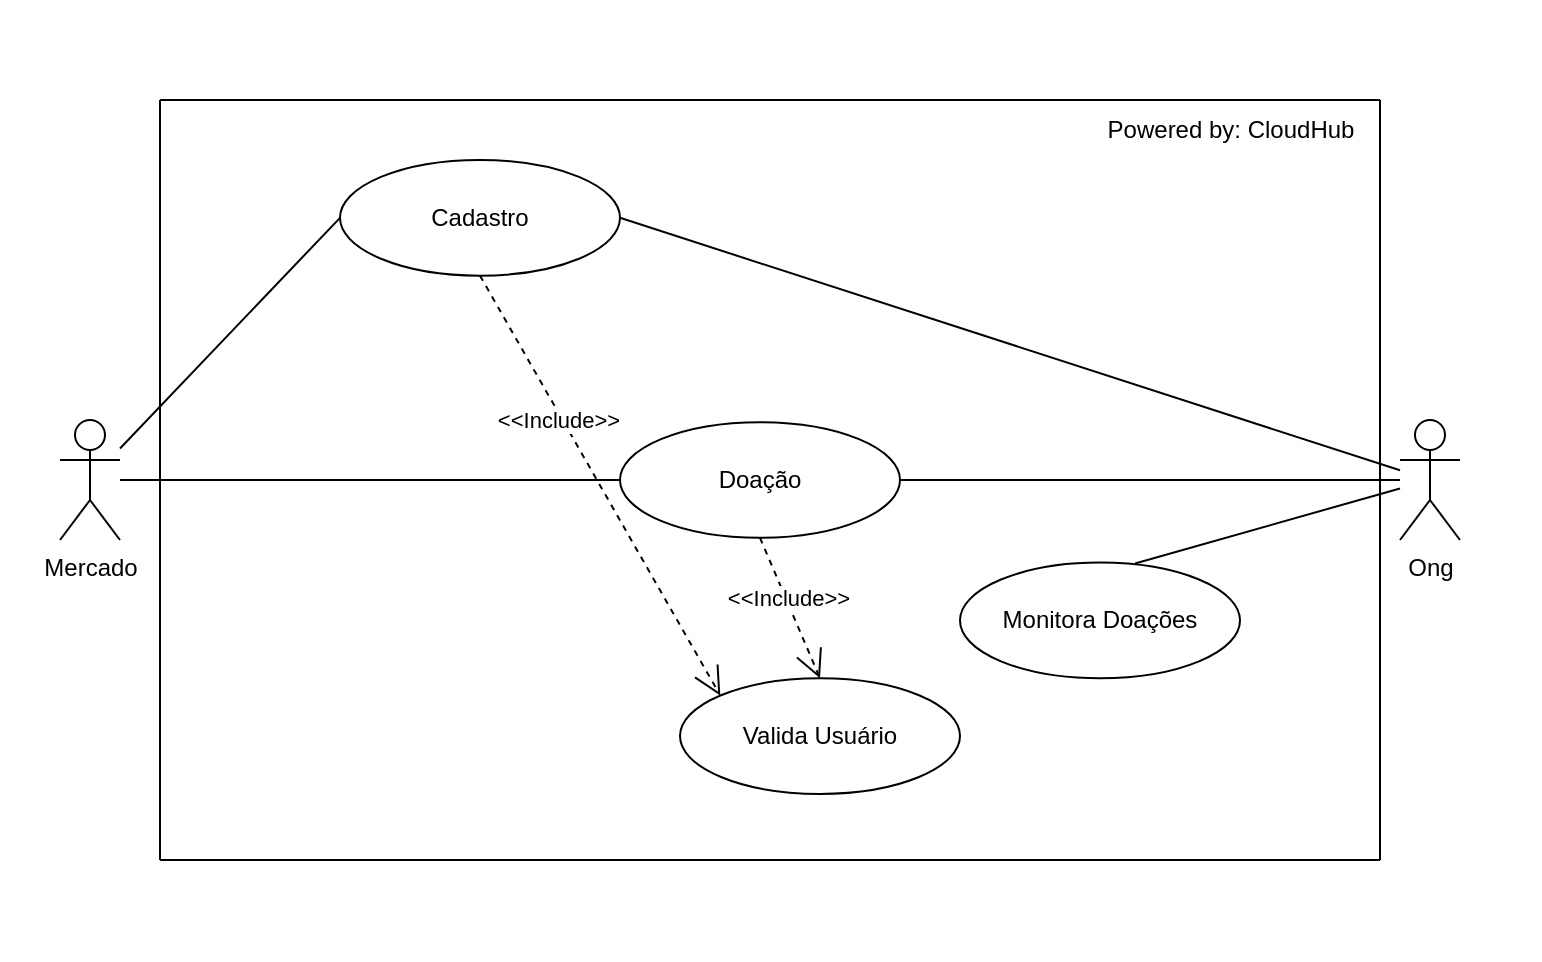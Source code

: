 <mxfile version="21.3.7" type="device">
  <diagram name="Página-1" id="3TDImCewVFmGeQhzMnVD">
    <mxGraphModel dx="1195" dy="657" grid="1" gridSize="10" guides="1" tooltips="1" connect="1" arrows="1" fold="1" page="1" pageScale="1" pageWidth="827" pageHeight="1169" math="0" shadow="0">
      <root>
        <mxCell id="0" />
        <mxCell id="1" parent="0" />
        <mxCell id="JZC71wfWjM9hJbuIRrXw-37" value="" style="rounded=0;whiteSpace=wrap;html=1;strokeColor=none;" vertex="1" parent="1">
          <mxGeometry x="20" y="90" width="770" height="480" as="geometry" />
        </mxCell>
        <mxCell id="JZC71wfWjM9hJbuIRrXw-1" value="Mercado" style="shape=umlActor;verticalLabelPosition=bottom;verticalAlign=top;html=1;outlineConnect=0;" vertex="1" parent="1">
          <mxGeometry x="50" y="300" width="30" height="60" as="geometry" />
        </mxCell>
        <mxCell id="JZC71wfWjM9hJbuIRrXw-3" value="Ong" style="shape=umlActor;verticalLabelPosition=bottom;verticalAlign=top;html=1;outlineConnect=0;" vertex="1" parent="1">
          <mxGeometry x="720" y="300" width="30" height="60" as="geometry" />
        </mxCell>
        <mxCell id="JZC71wfWjM9hJbuIRrXw-12" value="" style="group" vertex="1" connectable="0" parent="1">
          <mxGeometry x="100" y="140" width="610" height="380" as="geometry" />
        </mxCell>
        <mxCell id="JZC71wfWjM9hJbuIRrXw-4" value="" style="endArrow=none;html=1;rounded=0;" edge="1" parent="JZC71wfWjM9hJbuIRrXw-12">
          <mxGeometry width="50" height="50" relative="1" as="geometry">
            <mxPoint y="380.0" as="sourcePoint" />
            <mxPoint as="targetPoint" />
          </mxGeometry>
        </mxCell>
        <mxCell id="JZC71wfWjM9hJbuIRrXw-5" value="" style="endArrow=none;html=1;rounded=0;" edge="1" parent="JZC71wfWjM9hJbuIRrXw-12">
          <mxGeometry width="50" height="50" relative="1" as="geometry">
            <mxPoint x="610" y="380.0" as="sourcePoint" />
            <mxPoint x="610" as="targetPoint" />
          </mxGeometry>
        </mxCell>
        <mxCell id="JZC71wfWjM9hJbuIRrXw-6" value="" style="endArrow=none;html=1;rounded=0;" edge="1" parent="JZC71wfWjM9hJbuIRrXw-12">
          <mxGeometry width="50" height="50" relative="1" as="geometry">
            <mxPoint as="sourcePoint" />
            <mxPoint x="610" as="targetPoint" />
          </mxGeometry>
        </mxCell>
        <mxCell id="JZC71wfWjM9hJbuIRrXw-7" value="" style="endArrow=none;html=1;rounded=0;" edge="1" parent="JZC71wfWjM9hJbuIRrXw-12">
          <mxGeometry width="50" height="50" relative="1" as="geometry">
            <mxPoint y="380.0" as="sourcePoint" />
            <mxPoint x="610" y="380.0" as="targetPoint" />
          </mxGeometry>
        </mxCell>
        <mxCell id="JZC71wfWjM9hJbuIRrXw-8" value="Powered by: CloudHub" style="text;html=1;align=center;verticalAlign=middle;resizable=0;points=[];autosize=1;strokeColor=none;fillColor=none;" vertex="1" parent="JZC71wfWjM9hJbuIRrXw-12">
          <mxGeometry x="460" width="150" height="30" as="geometry" />
        </mxCell>
        <mxCell id="JZC71wfWjM9hJbuIRrXw-20" value="Cadastro" style="ellipse;whiteSpace=wrap;html=1;" vertex="1" parent="JZC71wfWjM9hJbuIRrXw-12">
          <mxGeometry x="90" y="29.996" width="140" height="57.826" as="geometry" />
        </mxCell>
        <mxCell id="JZC71wfWjM9hJbuIRrXw-21" value="Doação" style="ellipse;whiteSpace=wrap;html=1;" vertex="1" parent="JZC71wfWjM9hJbuIRrXw-12">
          <mxGeometry x="230" y="161.087" width="140" height="57.826" as="geometry" />
        </mxCell>
        <mxCell id="JZC71wfWjM9hJbuIRrXw-26" value="Valida Usuário" style="ellipse;whiteSpace=wrap;html=1;" vertex="1" parent="JZC71wfWjM9hJbuIRrXw-12">
          <mxGeometry x="260" y="289.13" width="140" height="57.826" as="geometry" />
        </mxCell>
        <mxCell id="JZC71wfWjM9hJbuIRrXw-27" value="" style="endArrow=open;endSize=12;dashed=1;html=1;rounded=0;exitX=0.5;exitY=1;exitDx=0;exitDy=0;entryX=0;entryY=0;entryDx=0;entryDy=0;" edge="1" parent="JZC71wfWjM9hJbuIRrXw-12" source="JZC71wfWjM9hJbuIRrXw-20" target="JZC71wfWjM9hJbuIRrXw-26">
          <mxGeometry width="160" relative="1" as="geometry">
            <mxPoint x="170" y="446.087" as="sourcePoint" />
            <mxPoint x="330" y="446.087" as="targetPoint" />
          </mxGeometry>
        </mxCell>
        <mxCell id="JZC71wfWjM9hJbuIRrXw-35" value="&amp;lt;&amp;lt;Include&amp;gt;&amp;gt;" style="edgeLabel;html=1;align=center;verticalAlign=middle;resizable=0;points=[];" vertex="1" connectable="0" parent="JZC71wfWjM9hJbuIRrXw-27">
          <mxGeometry x="-0.324" y="-2" relative="1" as="geometry">
            <mxPoint as="offset" />
          </mxGeometry>
        </mxCell>
        <mxCell id="JZC71wfWjM9hJbuIRrXw-28" value="" style="endArrow=open;endSize=12;dashed=1;html=1;rounded=0;exitX=0.5;exitY=1;exitDx=0;exitDy=0;entryX=0.5;entryY=0;entryDx=0;entryDy=0;" edge="1" parent="JZC71wfWjM9hJbuIRrXw-12" source="JZC71wfWjM9hJbuIRrXw-21" target="JZC71wfWjM9hJbuIRrXw-26">
          <mxGeometry width="160" relative="1" as="geometry">
            <mxPoint x="450" y="454.348" as="sourcePoint" />
            <mxPoint x="610" y="454.348" as="targetPoint" />
          </mxGeometry>
        </mxCell>
        <mxCell id="JZC71wfWjM9hJbuIRrXw-36" value="&amp;lt;&amp;lt;Include&amp;gt;&amp;gt;" style="edgeLabel;html=1;align=center;verticalAlign=middle;resizable=0;points=[];" vertex="1" connectable="0" parent="JZC71wfWjM9hJbuIRrXw-28">
          <mxGeometry x="-0.142" y="1" relative="1" as="geometry">
            <mxPoint as="offset" />
          </mxGeometry>
        </mxCell>
        <mxCell id="JZC71wfWjM9hJbuIRrXw-30" value="Monitora Doações" style="ellipse;whiteSpace=wrap;html=1;" vertex="1" parent="JZC71wfWjM9hJbuIRrXw-12">
          <mxGeometry x="400" y="231.304" width="140" height="57.826" as="geometry" />
        </mxCell>
        <mxCell id="JZC71wfWjM9hJbuIRrXw-14" value="" style="endArrow=none;html=1;rounded=0;entryX=0;entryY=0.5;entryDx=0;entryDy=0;" edge="1" parent="1" source="JZC71wfWjM9hJbuIRrXw-1" target="JZC71wfWjM9hJbuIRrXw-20">
          <mxGeometry width="50" height="50" relative="1" as="geometry">
            <mxPoint x="390" y="430" as="sourcePoint" />
            <mxPoint x="160" y="280" as="targetPoint" />
          </mxGeometry>
        </mxCell>
        <mxCell id="JZC71wfWjM9hJbuIRrXw-23" value="" style="endArrow=none;html=1;rounded=0;entryX=0;entryY=0.5;entryDx=0;entryDy=0;" edge="1" parent="1" source="JZC71wfWjM9hJbuIRrXw-1" target="JZC71wfWjM9hJbuIRrXw-21">
          <mxGeometry width="50" height="50" relative="1" as="geometry">
            <mxPoint x="80" y="200" as="sourcePoint" />
            <mxPoint x="370" y="200" as="targetPoint" />
          </mxGeometry>
        </mxCell>
        <mxCell id="JZC71wfWjM9hJbuIRrXw-25" value="" style="endArrow=none;html=1;rounded=0;exitX=1;exitY=0.5;exitDx=0;exitDy=0;" edge="1" parent="1" source="JZC71wfWjM9hJbuIRrXw-21" target="JZC71wfWjM9hJbuIRrXw-3">
          <mxGeometry width="50" height="50" relative="1" as="geometry">
            <mxPoint x="520" y="329.5" as="sourcePoint" />
            <mxPoint x="770" y="329.5" as="targetPoint" />
          </mxGeometry>
        </mxCell>
        <mxCell id="JZC71wfWjM9hJbuIRrXw-29" value="" style="endArrow=none;html=1;rounded=0;exitX=1;exitY=0.5;exitDx=0;exitDy=0;" edge="1" parent="1" source="JZC71wfWjM9hJbuIRrXw-20" target="JZC71wfWjM9hJbuIRrXw-3">
          <mxGeometry width="50" height="50" relative="1" as="geometry">
            <mxPoint x="695" y="262" as="sourcePoint" />
            <mxPoint x="775" y="190" as="targetPoint" />
          </mxGeometry>
        </mxCell>
        <mxCell id="JZC71wfWjM9hJbuIRrXw-31" value="" style="endArrow=none;html=1;rounded=0;exitX=0.625;exitY=0.007;exitDx=0;exitDy=0;exitPerimeter=0;" edge="1" parent="1" source="JZC71wfWjM9hJbuIRrXw-30" target="JZC71wfWjM9hJbuIRrXw-3">
          <mxGeometry width="50" height="50" relative="1" as="geometry">
            <mxPoint x="450" y="430" as="sourcePoint" />
            <mxPoint x="560" y="320" as="targetPoint" />
          </mxGeometry>
        </mxCell>
      </root>
    </mxGraphModel>
  </diagram>
</mxfile>

